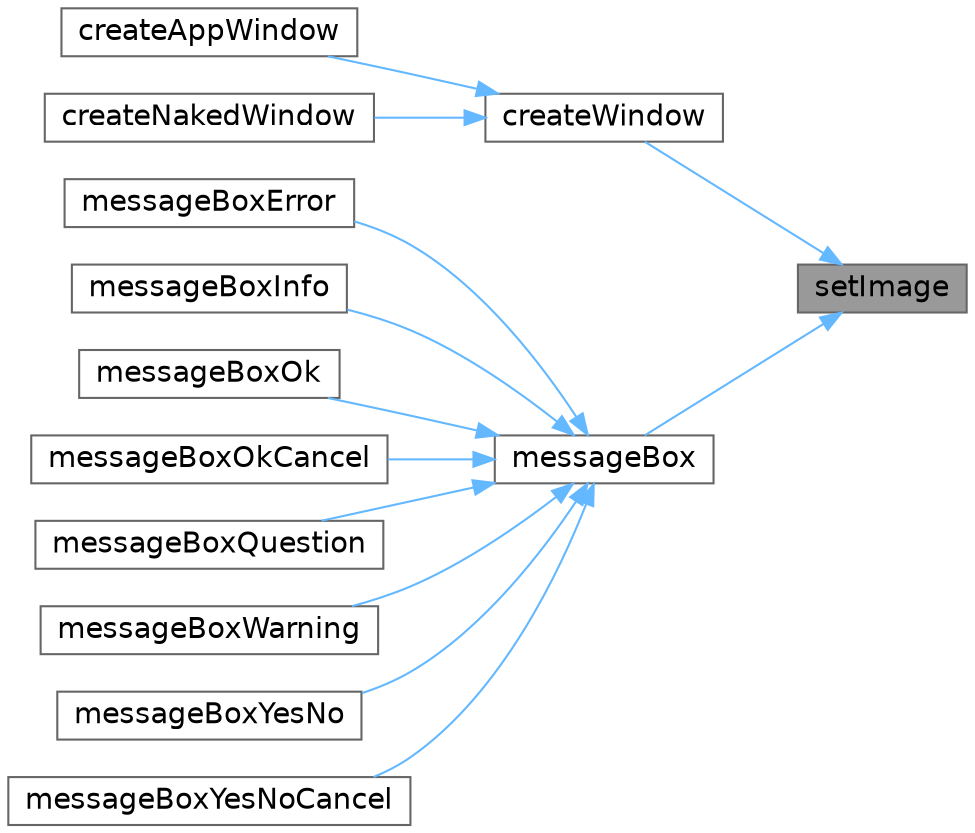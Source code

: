 digraph "setImage"
{
 // LATEX_PDF_SIZE
  bgcolor="transparent";
  edge [fontname=Helvetica,fontsize=14,labelfontname=Helvetica,labelfontsize=14];
  node [fontname=Helvetica,fontsize=14,shape=box,height=0.2,width=0.4];
  rankdir="RL";
  Node1 [id="Node000001",label="setImage",height=0.2,width=0.4,color="gray40", fillcolor="grey60", style="filled", fontcolor="black",tooltip=" "];
  Node1 -> Node2 [id="edge1_Node000001_Node000002",dir="back",color="steelblue1",style="solid",tooltip=" "];
  Node2 [id="Node000002",label="createWindow",height=0.2,width=0.4,color="grey40", fillcolor="white", style="filled",URL="$db/da5/classWinBinder.html#ad64c18f071ca072c03c9773065e11aeb",tooltip=" "];
  Node2 -> Node3 [id="edge2_Node000002_Node000003",dir="back",color="steelblue1",style="solid",tooltip=" "];
  Node3 [id="Node000003",label="createAppWindow",height=0.2,width=0.4,color="grey40", fillcolor="white", style="filled",URL="$db/da5/classWinBinder.html#a4975e04fec391935b646d47c46dbd18d",tooltip=" "];
  Node2 -> Node4 [id="edge3_Node000002_Node000004",dir="back",color="steelblue1",style="solid",tooltip=" "];
  Node4 [id="Node000004",label="createNakedWindow",height=0.2,width=0.4,color="grey40", fillcolor="white", style="filled",URL="$db/da5/classWinBinder.html#a7eb7a3360e53e9db659e0179b30fe72e",tooltip=" "];
  Node1 -> Node5 [id="edge4_Node000001_Node000005",dir="back",color="steelblue1",style="solid",tooltip=" "];
  Node5 [id="Node000005",label="messageBox",height=0.2,width=0.4,color="grey40", fillcolor="white", style="filled",URL="$db/da5/classWinBinder.html#a18321ed72ea2b46c1d8d1c823a7f138d",tooltip=" "];
  Node5 -> Node6 [id="edge5_Node000005_Node000006",dir="back",color="steelblue1",style="solid",tooltip=" "];
  Node6 [id="Node000006",label="messageBoxError",height=0.2,width=0.4,color="grey40", fillcolor="white", style="filled",URL="$db/da5/classWinBinder.html#a260276b5a4ccc0a55420533eb5fb4dd6",tooltip=" "];
  Node5 -> Node7 [id="edge6_Node000005_Node000007",dir="back",color="steelblue1",style="solid",tooltip=" "];
  Node7 [id="Node000007",label="messageBoxInfo",height=0.2,width=0.4,color="grey40", fillcolor="white", style="filled",URL="$db/da5/classWinBinder.html#a917f0254546bc5910cd202c1e8cc8bdf",tooltip=" "];
  Node5 -> Node8 [id="edge7_Node000005_Node000008",dir="back",color="steelblue1",style="solid",tooltip=" "];
  Node8 [id="Node000008",label="messageBoxOk",height=0.2,width=0.4,color="grey40", fillcolor="white", style="filled",URL="$db/da5/classWinBinder.html#a83c23c456625e0d13fbecfdc392c5b06",tooltip=" "];
  Node5 -> Node9 [id="edge8_Node000005_Node000009",dir="back",color="steelblue1",style="solid",tooltip=" "];
  Node9 [id="Node000009",label="messageBoxOkCancel",height=0.2,width=0.4,color="grey40", fillcolor="white", style="filled",URL="$db/da5/classWinBinder.html#ab8f7f79ec77819a4c65d7776eb512857",tooltip=" "];
  Node5 -> Node10 [id="edge9_Node000005_Node000010",dir="back",color="steelblue1",style="solid",tooltip=" "];
  Node10 [id="Node000010",label="messageBoxQuestion",height=0.2,width=0.4,color="grey40", fillcolor="white", style="filled",URL="$db/da5/classWinBinder.html#ac1f7e605a2b147db7ab47f3abbd8c4d3",tooltip=" "];
  Node5 -> Node11 [id="edge10_Node000005_Node000011",dir="back",color="steelblue1",style="solid",tooltip=" "];
  Node11 [id="Node000011",label="messageBoxWarning",height=0.2,width=0.4,color="grey40", fillcolor="white", style="filled",URL="$db/da5/classWinBinder.html#a7f2844c369aa5da44af01076f3917c14",tooltip=" "];
  Node5 -> Node12 [id="edge11_Node000005_Node000012",dir="back",color="steelblue1",style="solid",tooltip=" "];
  Node12 [id="Node000012",label="messageBoxYesNo",height=0.2,width=0.4,color="grey40", fillcolor="white", style="filled",URL="$db/da5/classWinBinder.html#afa998b225e16dc07206c0512d0da7656",tooltip=" "];
  Node5 -> Node13 [id="edge12_Node000005_Node000013",dir="back",color="steelblue1",style="solid",tooltip=" "];
  Node13 [id="Node000013",label="messageBoxYesNoCancel",height=0.2,width=0.4,color="grey40", fillcolor="white", style="filled",URL="$db/da5/classWinBinder.html#a0506c259deb68a74152a43f9121b6b44",tooltip=" "];
}
